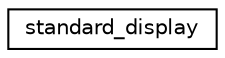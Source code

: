 digraph "Graphical Class Hierarchy"
{
  edge [fontname="Helvetica",fontsize="10",labelfontname="Helvetica",labelfontsize="10"];
  node [fontname="Helvetica",fontsize="10",shape=record];
  rankdir="LR";
  Node1 [label="standard_display",height=0.2,width=0.4,color="black", fillcolor="white", style="filled",URL="$structstandard__display.html"];
}
